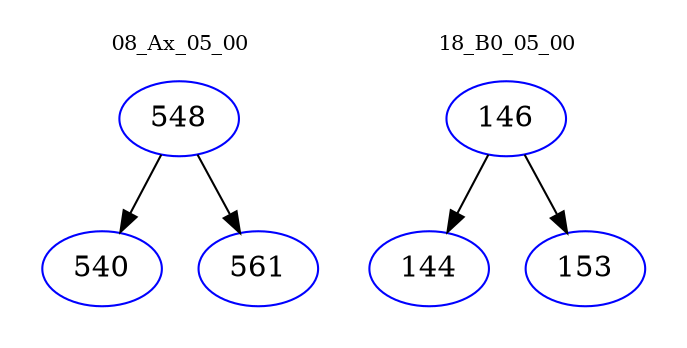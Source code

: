 digraph{
subgraph cluster_0 {
color = white
label = "08_Ax_05_00";
fontsize=10;
T0_548 [label="548", color="blue"]
T0_548 -> T0_540 [color="black"]
T0_540 [label="540", color="blue"]
T0_548 -> T0_561 [color="black"]
T0_561 [label="561", color="blue"]
}
subgraph cluster_1 {
color = white
label = "18_B0_05_00";
fontsize=10;
T1_146 [label="146", color="blue"]
T1_146 -> T1_144 [color="black"]
T1_144 [label="144", color="blue"]
T1_146 -> T1_153 [color="black"]
T1_153 [label="153", color="blue"]
}
}
